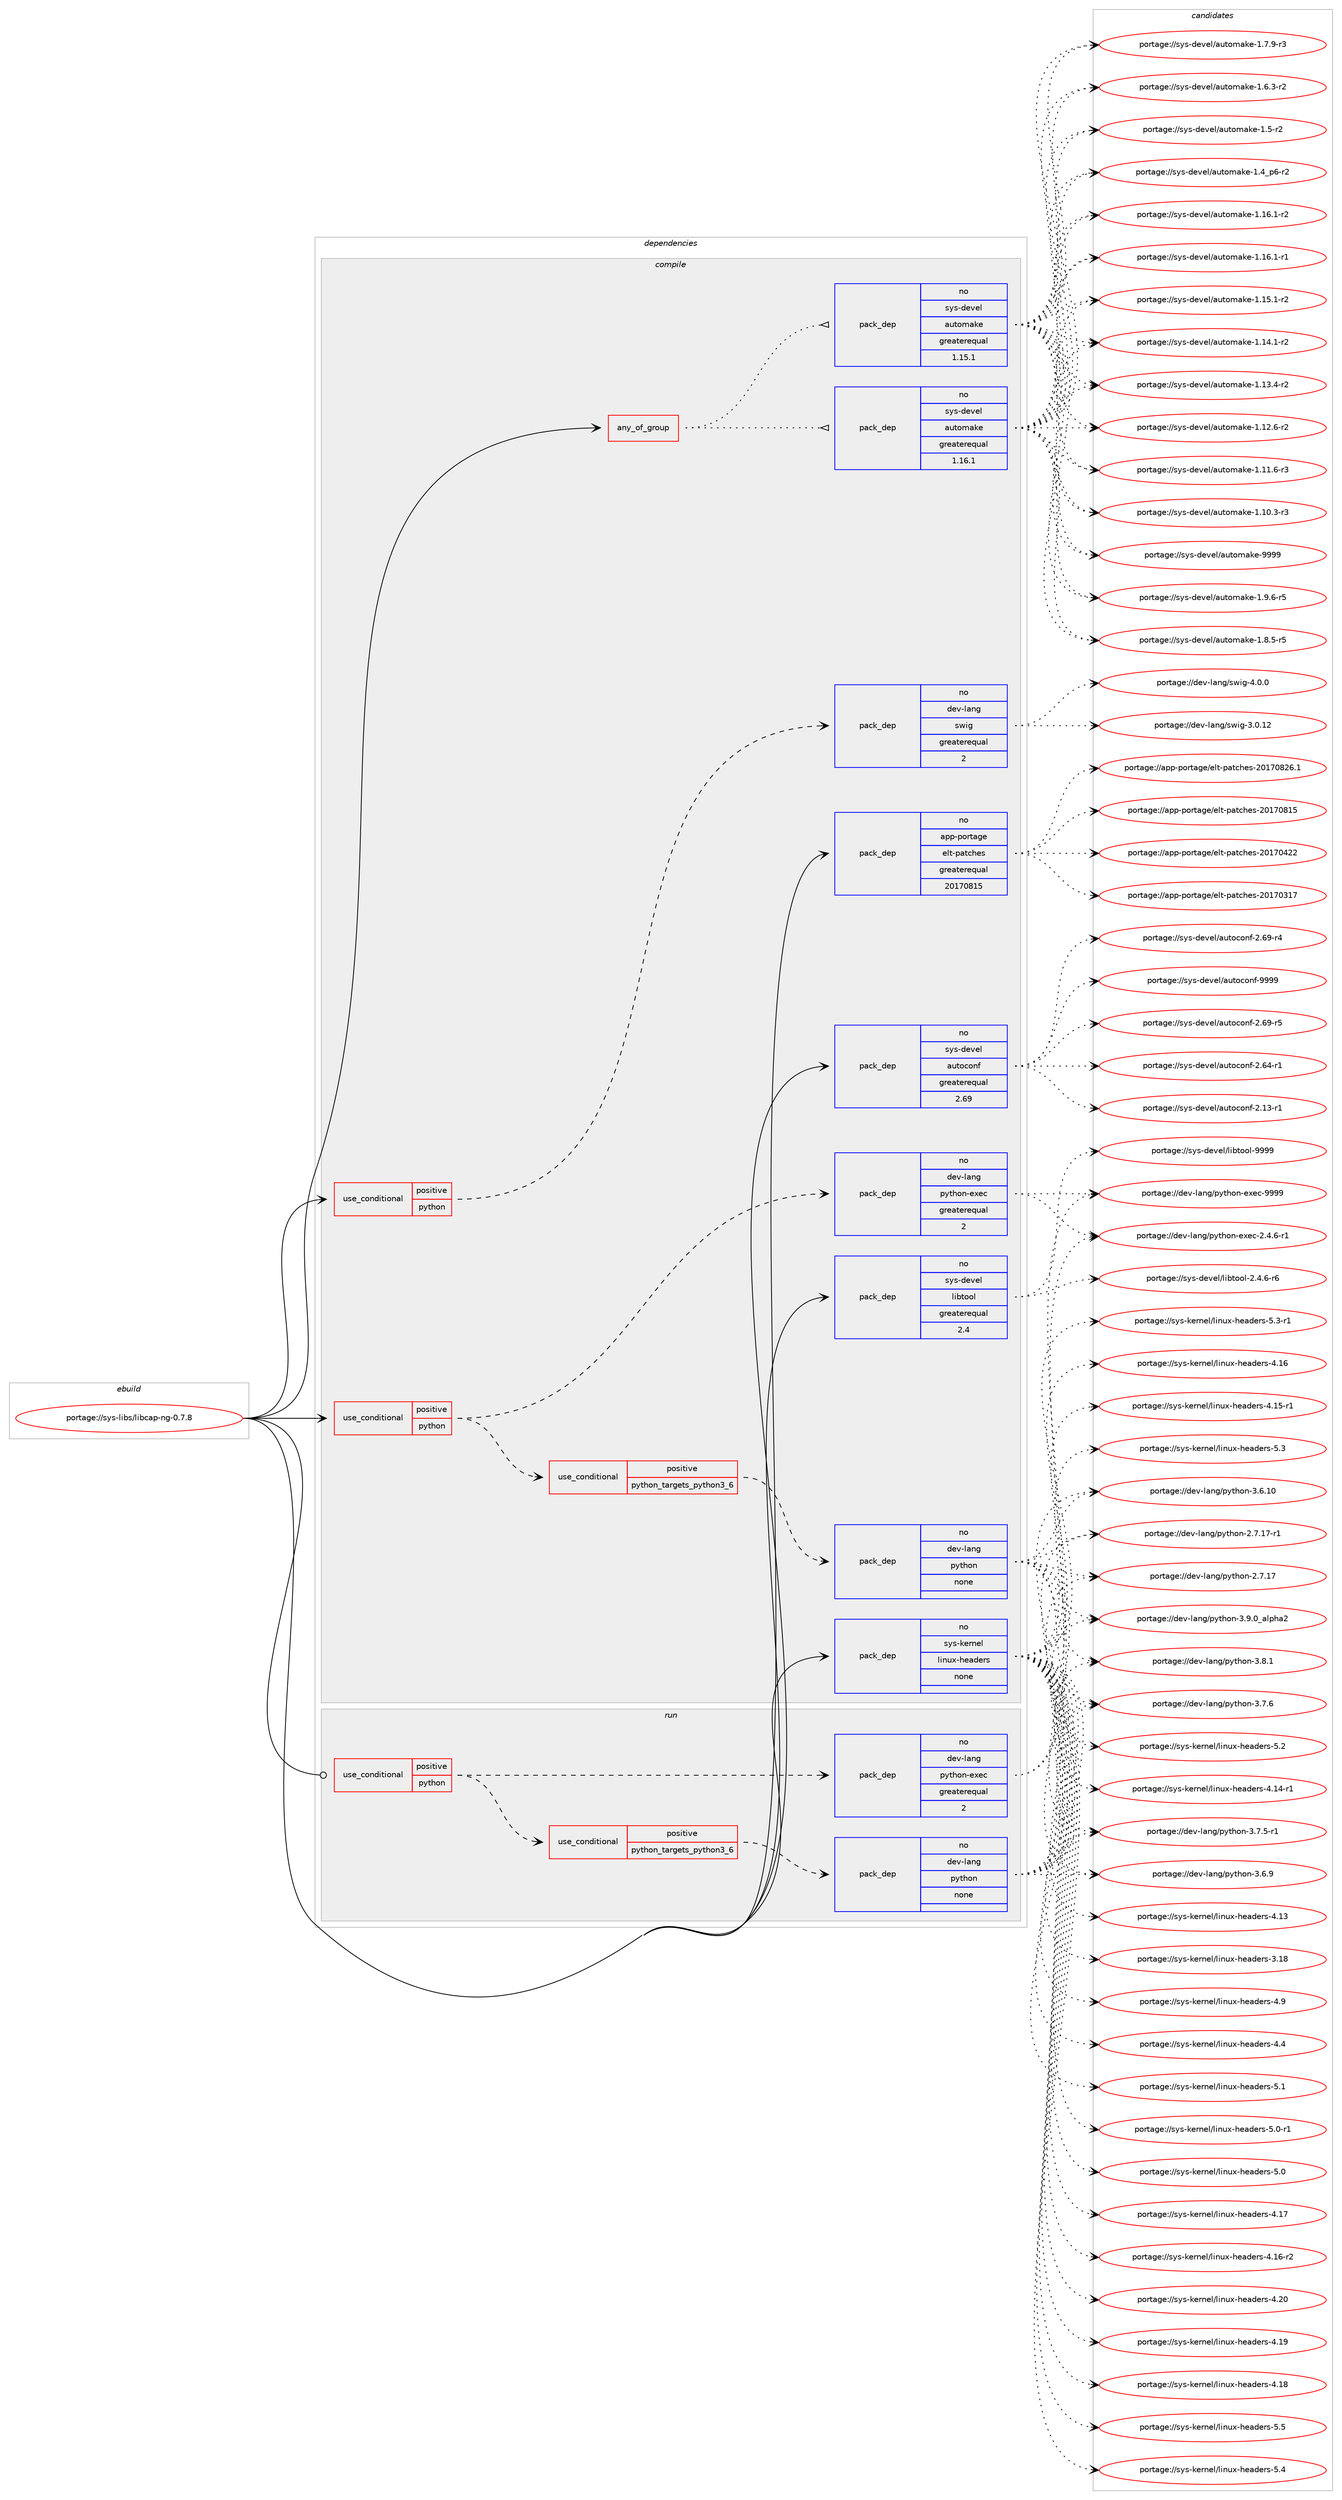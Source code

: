 digraph prolog {

# *************
# Graph options
# *************

newrank=true;
concentrate=true;
compound=true;
graph [rankdir=LR,fontname=Helvetica,fontsize=10,ranksep=1.5];#, ranksep=2.5, nodesep=0.2];
edge  [arrowhead=vee];
node  [fontname=Helvetica,fontsize=10];

# **********
# The ebuild
# **********

subgraph cluster_leftcol {
color=gray;
rank=same;
label=<<i>ebuild</i>>;
id [label="portage://sys-libs/libcap-ng-0.7.8", color=red, width=4, href="../sys-libs/libcap-ng-0.7.8.svg"];
}

# ****************
# The dependencies
# ****************

subgraph cluster_midcol {
color=gray;
label=<<i>dependencies</i>>;
subgraph cluster_compile {
fillcolor="#eeeeee";
style=filled;
label=<<i>compile</i>>;
subgraph any897 {
dependency40686 [label=<<TABLE BORDER="0" CELLBORDER="1" CELLSPACING="0" CELLPADDING="4"><TR><TD CELLPADDING="10">any_of_group</TD></TR></TABLE>>, shape=none, color=red];subgraph pack32056 {
dependency40687 [label=<<TABLE BORDER="0" CELLBORDER="1" CELLSPACING="0" CELLPADDING="4" WIDTH="220"><TR><TD ROWSPAN="6" CELLPADDING="30">pack_dep</TD></TR><TR><TD WIDTH="110">no</TD></TR><TR><TD>sys-devel</TD></TR><TR><TD>automake</TD></TR><TR><TD>greaterequal</TD></TR><TR><TD>1.16.1</TD></TR></TABLE>>, shape=none, color=blue];
}
dependency40686:e -> dependency40687:w [weight=20,style="dotted",arrowhead="oinv"];
subgraph pack32057 {
dependency40688 [label=<<TABLE BORDER="0" CELLBORDER="1" CELLSPACING="0" CELLPADDING="4" WIDTH="220"><TR><TD ROWSPAN="6" CELLPADDING="30">pack_dep</TD></TR><TR><TD WIDTH="110">no</TD></TR><TR><TD>sys-devel</TD></TR><TR><TD>automake</TD></TR><TR><TD>greaterequal</TD></TR><TR><TD>1.15.1</TD></TR></TABLE>>, shape=none, color=blue];
}
dependency40686:e -> dependency40688:w [weight=20,style="dotted",arrowhead="oinv"];
}
id:e -> dependency40686:w [weight=20,style="solid",arrowhead="vee"];
subgraph cond7677 {
dependency40689 [label=<<TABLE BORDER="0" CELLBORDER="1" CELLSPACING="0" CELLPADDING="4"><TR><TD ROWSPAN="3" CELLPADDING="10">use_conditional</TD></TR><TR><TD>positive</TD></TR><TR><TD>python</TD></TR></TABLE>>, shape=none, color=red];
subgraph cond7678 {
dependency40690 [label=<<TABLE BORDER="0" CELLBORDER="1" CELLSPACING="0" CELLPADDING="4"><TR><TD ROWSPAN="3" CELLPADDING="10">use_conditional</TD></TR><TR><TD>positive</TD></TR><TR><TD>python_targets_python3_6</TD></TR></TABLE>>, shape=none, color=red];
subgraph pack32058 {
dependency40691 [label=<<TABLE BORDER="0" CELLBORDER="1" CELLSPACING="0" CELLPADDING="4" WIDTH="220"><TR><TD ROWSPAN="6" CELLPADDING="30">pack_dep</TD></TR><TR><TD WIDTH="110">no</TD></TR><TR><TD>dev-lang</TD></TR><TR><TD>python</TD></TR><TR><TD>none</TD></TR><TR><TD></TD></TR></TABLE>>, shape=none, color=blue];
}
dependency40690:e -> dependency40691:w [weight=20,style="dashed",arrowhead="vee"];
}
dependency40689:e -> dependency40690:w [weight=20,style="dashed",arrowhead="vee"];
subgraph pack32059 {
dependency40692 [label=<<TABLE BORDER="0" CELLBORDER="1" CELLSPACING="0" CELLPADDING="4" WIDTH="220"><TR><TD ROWSPAN="6" CELLPADDING="30">pack_dep</TD></TR><TR><TD WIDTH="110">no</TD></TR><TR><TD>dev-lang</TD></TR><TR><TD>python-exec</TD></TR><TR><TD>greaterequal</TD></TR><TR><TD>2</TD></TR></TABLE>>, shape=none, color=blue];
}
dependency40689:e -> dependency40692:w [weight=20,style="dashed",arrowhead="vee"];
}
id:e -> dependency40689:w [weight=20,style="solid",arrowhead="vee"];
subgraph cond7679 {
dependency40693 [label=<<TABLE BORDER="0" CELLBORDER="1" CELLSPACING="0" CELLPADDING="4"><TR><TD ROWSPAN="3" CELLPADDING="10">use_conditional</TD></TR><TR><TD>positive</TD></TR><TR><TD>python</TD></TR></TABLE>>, shape=none, color=red];
subgraph pack32060 {
dependency40694 [label=<<TABLE BORDER="0" CELLBORDER="1" CELLSPACING="0" CELLPADDING="4" WIDTH="220"><TR><TD ROWSPAN="6" CELLPADDING="30">pack_dep</TD></TR><TR><TD WIDTH="110">no</TD></TR><TR><TD>dev-lang</TD></TR><TR><TD>swig</TD></TR><TR><TD>greaterequal</TD></TR><TR><TD>2</TD></TR></TABLE>>, shape=none, color=blue];
}
dependency40693:e -> dependency40694:w [weight=20,style="dashed",arrowhead="vee"];
}
id:e -> dependency40693:w [weight=20,style="solid",arrowhead="vee"];
subgraph pack32061 {
dependency40695 [label=<<TABLE BORDER="0" CELLBORDER="1" CELLSPACING="0" CELLPADDING="4" WIDTH="220"><TR><TD ROWSPAN="6" CELLPADDING="30">pack_dep</TD></TR><TR><TD WIDTH="110">no</TD></TR><TR><TD>app-portage</TD></TR><TR><TD>elt-patches</TD></TR><TR><TD>greaterequal</TD></TR><TR><TD>20170815</TD></TR></TABLE>>, shape=none, color=blue];
}
id:e -> dependency40695:w [weight=20,style="solid",arrowhead="vee"];
subgraph pack32062 {
dependency40696 [label=<<TABLE BORDER="0" CELLBORDER="1" CELLSPACING="0" CELLPADDING="4" WIDTH="220"><TR><TD ROWSPAN="6" CELLPADDING="30">pack_dep</TD></TR><TR><TD WIDTH="110">no</TD></TR><TR><TD>sys-devel</TD></TR><TR><TD>autoconf</TD></TR><TR><TD>greaterequal</TD></TR><TR><TD>2.69</TD></TR></TABLE>>, shape=none, color=blue];
}
id:e -> dependency40696:w [weight=20,style="solid",arrowhead="vee"];
subgraph pack32063 {
dependency40697 [label=<<TABLE BORDER="0" CELLBORDER="1" CELLSPACING="0" CELLPADDING="4" WIDTH="220"><TR><TD ROWSPAN="6" CELLPADDING="30">pack_dep</TD></TR><TR><TD WIDTH="110">no</TD></TR><TR><TD>sys-devel</TD></TR><TR><TD>libtool</TD></TR><TR><TD>greaterequal</TD></TR><TR><TD>2.4</TD></TR></TABLE>>, shape=none, color=blue];
}
id:e -> dependency40697:w [weight=20,style="solid",arrowhead="vee"];
subgraph pack32064 {
dependency40698 [label=<<TABLE BORDER="0" CELLBORDER="1" CELLSPACING="0" CELLPADDING="4" WIDTH="220"><TR><TD ROWSPAN="6" CELLPADDING="30">pack_dep</TD></TR><TR><TD WIDTH="110">no</TD></TR><TR><TD>sys-kernel</TD></TR><TR><TD>linux-headers</TD></TR><TR><TD>none</TD></TR><TR><TD></TD></TR></TABLE>>, shape=none, color=blue];
}
id:e -> dependency40698:w [weight=20,style="solid",arrowhead="vee"];
}
subgraph cluster_compileandrun {
fillcolor="#eeeeee";
style=filled;
label=<<i>compile and run</i>>;
}
subgraph cluster_run {
fillcolor="#eeeeee";
style=filled;
label=<<i>run</i>>;
subgraph cond7680 {
dependency40699 [label=<<TABLE BORDER="0" CELLBORDER="1" CELLSPACING="0" CELLPADDING="4"><TR><TD ROWSPAN="3" CELLPADDING="10">use_conditional</TD></TR><TR><TD>positive</TD></TR><TR><TD>python</TD></TR></TABLE>>, shape=none, color=red];
subgraph cond7681 {
dependency40700 [label=<<TABLE BORDER="0" CELLBORDER="1" CELLSPACING="0" CELLPADDING="4"><TR><TD ROWSPAN="3" CELLPADDING="10">use_conditional</TD></TR><TR><TD>positive</TD></TR><TR><TD>python_targets_python3_6</TD></TR></TABLE>>, shape=none, color=red];
subgraph pack32065 {
dependency40701 [label=<<TABLE BORDER="0" CELLBORDER="1" CELLSPACING="0" CELLPADDING="4" WIDTH="220"><TR><TD ROWSPAN="6" CELLPADDING="30">pack_dep</TD></TR><TR><TD WIDTH="110">no</TD></TR><TR><TD>dev-lang</TD></TR><TR><TD>python</TD></TR><TR><TD>none</TD></TR><TR><TD></TD></TR></TABLE>>, shape=none, color=blue];
}
dependency40700:e -> dependency40701:w [weight=20,style="dashed",arrowhead="vee"];
}
dependency40699:e -> dependency40700:w [weight=20,style="dashed",arrowhead="vee"];
subgraph pack32066 {
dependency40702 [label=<<TABLE BORDER="0" CELLBORDER="1" CELLSPACING="0" CELLPADDING="4" WIDTH="220"><TR><TD ROWSPAN="6" CELLPADDING="30">pack_dep</TD></TR><TR><TD WIDTH="110">no</TD></TR><TR><TD>dev-lang</TD></TR><TR><TD>python-exec</TD></TR><TR><TD>greaterequal</TD></TR><TR><TD>2</TD></TR></TABLE>>, shape=none, color=blue];
}
dependency40699:e -> dependency40702:w [weight=20,style="dashed",arrowhead="vee"];
}
id:e -> dependency40699:w [weight=20,style="solid",arrowhead="odot"];
}
}

# **************
# The candidates
# **************

subgraph cluster_choices {
rank=same;
color=gray;
label=<<i>candidates</i>>;

subgraph choice32056 {
color=black;
nodesep=1;
choice115121115451001011181011084797117116111109971071014557575757 [label="portage://sys-devel/automake-9999", color=red, width=4,href="../sys-devel/automake-9999.svg"];
choice115121115451001011181011084797117116111109971071014549465746544511453 [label="portage://sys-devel/automake-1.9.6-r5", color=red, width=4,href="../sys-devel/automake-1.9.6-r5.svg"];
choice115121115451001011181011084797117116111109971071014549465646534511453 [label="portage://sys-devel/automake-1.8.5-r5", color=red, width=4,href="../sys-devel/automake-1.8.5-r5.svg"];
choice115121115451001011181011084797117116111109971071014549465546574511451 [label="portage://sys-devel/automake-1.7.9-r3", color=red, width=4,href="../sys-devel/automake-1.7.9-r3.svg"];
choice115121115451001011181011084797117116111109971071014549465446514511450 [label="portage://sys-devel/automake-1.6.3-r2", color=red, width=4,href="../sys-devel/automake-1.6.3-r2.svg"];
choice11512111545100101118101108479711711611110997107101454946534511450 [label="portage://sys-devel/automake-1.5-r2", color=red, width=4,href="../sys-devel/automake-1.5-r2.svg"];
choice115121115451001011181011084797117116111109971071014549465295112544511450 [label="portage://sys-devel/automake-1.4_p6-r2", color=red, width=4,href="../sys-devel/automake-1.4_p6-r2.svg"];
choice11512111545100101118101108479711711611110997107101454946495446494511450 [label="portage://sys-devel/automake-1.16.1-r2", color=red, width=4,href="../sys-devel/automake-1.16.1-r2.svg"];
choice11512111545100101118101108479711711611110997107101454946495446494511449 [label="portage://sys-devel/automake-1.16.1-r1", color=red, width=4,href="../sys-devel/automake-1.16.1-r1.svg"];
choice11512111545100101118101108479711711611110997107101454946495346494511450 [label="portage://sys-devel/automake-1.15.1-r2", color=red, width=4,href="../sys-devel/automake-1.15.1-r2.svg"];
choice11512111545100101118101108479711711611110997107101454946495246494511450 [label="portage://sys-devel/automake-1.14.1-r2", color=red, width=4,href="../sys-devel/automake-1.14.1-r2.svg"];
choice11512111545100101118101108479711711611110997107101454946495146524511450 [label="portage://sys-devel/automake-1.13.4-r2", color=red, width=4,href="../sys-devel/automake-1.13.4-r2.svg"];
choice11512111545100101118101108479711711611110997107101454946495046544511450 [label="portage://sys-devel/automake-1.12.6-r2", color=red, width=4,href="../sys-devel/automake-1.12.6-r2.svg"];
choice11512111545100101118101108479711711611110997107101454946494946544511451 [label="portage://sys-devel/automake-1.11.6-r3", color=red, width=4,href="../sys-devel/automake-1.11.6-r3.svg"];
choice11512111545100101118101108479711711611110997107101454946494846514511451 [label="portage://sys-devel/automake-1.10.3-r3", color=red, width=4,href="../sys-devel/automake-1.10.3-r3.svg"];
dependency40687:e -> choice115121115451001011181011084797117116111109971071014557575757:w [style=dotted,weight="100"];
dependency40687:e -> choice115121115451001011181011084797117116111109971071014549465746544511453:w [style=dotted,weight="100"];
dependency40687:e -> choice115121115451001011181011084797117116111109971071014549465646534511453:w [style=dotted,weight="100"];
dependency40687:e -> choice115121115451001011181011084797117116111109971071014549465546574511451:w [style=dotted,weight="100"];
dependency40687:e -> choice115121115451001011181011084797117116111109971071014549465446514511450:w [style=dotted,weight="100"];
dependency40687:e -> choice11512111545100101118101108479711711611110997107101454946534511450:w [style=dotted,weight="100"];
dependency40687:e -> choice115121115451001011181011084797117116111109971071014549465295112544511450:w [style=dotted,weight="100"];
dependency40687:e -> choice11512111545100101118101108479711711611110997107101454946495446494511450:w [style=dotted,weight="100"];
dependency40687:e -> choice11512111545100101118101108479711711611110997107101454946495446494511449:w [style=dotted,weight="100"];
dependency40687:e -> choice11512111545100101118101108479711711611110997107101454946495346494511450:w [style=dotted,weight="100"];
dependency40687:e -> choice11512111545100101118101108479711711611110997107101454946495246494511450:w [style=dotted,weight="100"];
dependency40687:e -> choice11512111545100101118101108479711711611110997107101454946495146524511450:w [style=dotted,weight="100"];
dependency40687:e -> choice11512111545100101118101108479711711611110997107101454946495046544511450:w [style=dotted,weight="100"];
dependency40687:e -> choice11512111545100101118101108479711711611110997107101454946494946544511451:w [style=dotted,weight="100"];
dependency40687:e -> choice11512111545100101118101108479711711611110997107101454946494846514511451:w [style=dotted,weight="100"];
}
subgraph choice32057 {
color=black;
nodesep=1;
choice115121115451001011181011084797117116111109971071014557575757 [label="portage://sys-devel/automake-9999", color=red, width=4,href="../sys-devel/automake-9999.svg"];
choice115121115451001011181011084797117116111109971071014549465746544511453 [label="portage://sys-devel/automake-1.9.6-r5", color=red, width=4,href="../sys-devel/automake-1.9.6-r5.svg"];
choice115121115451001011181011084797117116111109971071014549465646534511453 [label="portage://sys-devel/automake-1.8.5-r5", color=red, width=4,href="../sys-devel/automake-1.8.5-r5.svg"];
choice115121115451001011181011084797117116111109971071014549465546574511451 [label="portage://sys-devel/automake-1.7.9-r3", color=red, width=4,href="../sys-devel/automake-1.7.9-r3.svg"];
choice115121115451001011181011084797117116111109971071014549465446514511450 [label="portage://sys-devel/automake-1.6.3-r2", color=red, width=4,href="../sys-devel/automake-1.6.3-r2.svg"];
choice11512111545100101118101108479711711611110997107101454946534511450 [label="portage://sys-devel/automake-1.5-r2", color=red, width=4,href="../sys-devel/automake-1.5-r2.svg"];
choice115121115451001011181011084797117116111109971071014549465295112544511450 [label="portage://sys-devel/automake-1.4_p6-r2", color=red, width=4,href="../sys-devel/automake-1.4_p6-r2.svg"];
choice11512111545100101118101108479711711611110997107101454946495446494511450 [label="portage://sys-devel/automake-1.16.1-r2", color=red, width=4,href="../sys-devel/automake-1.16.1-r2.svg"];
choice11512111545100101118101108479711711611110997107101454946495446494511449 [label="portage://sys-devel/automake-1.16.1-r1", color=red, width=4,href="../sys-devel/automake-1.16.1-r1.svg"];
choice11512111545100101118101108479711711611110997107101454946495346494511450 [label="portage://sys-devel/automake-1.15.1-r2", color=red, width=4,href="../sys-devel/automake-1.15.1-r2.svg"];
choice11512111545100101118101108479711711611110997107101454946495246494511450 [label="portage://sys-devel/automake-1.14.1-r2", color=red, width=4,href="../sys-devel/automake-1.14.1-r2.svg"];
choice11512111545100101118101108479711711611110997107101454946495146524511450 [label="portage://sys-devel/automake-1.13.4-r2", color=red, width=4,href="../sys-devel/automake-1.13.4-r2.svg"];
choice11512111545100101118101108479711711611110997107101454946495046544511450 [label="portage://sys-devel/automake-1.12.6-r2", color=red, width=4,href="../sys-devel/automake-1.12.6-r2.svg"];
choice11512111545100101118101108479711711611110997107101454946494946544511451 [label="portage://sys-devel/automake-1.11.6-r3", color=red, width=4,href="../sys-devel/automake-1.11.6-r3.svg"];
choice11512111545100101118101108479711711611110997107101454946494846514511451 [label="portage://sys-devel/automake-1.10.3-r3", color=red, width=4,href="../sys-devel/automake-1.10.3-r3.svg"];
dependency40688:e -> choice115121115451001011181011084797117116111109971071014557575757:w [style=dotted,weight="100"];
dependency40688:e -> choice115121115451001011181011084797117116111109971071014549465746544511453:w [style=dotted,weight="100"];
dependency40688:e -> choice115121115451001011181011084797117116111109971071014549465646534511453:w [style=dotted,weight="100"];
dependency40688:e -> choice115121115451001011181011084797117116111109971071014549465546574511451:w [style=dotted,weight="100"];
dependency40688:e -> choice115121115451001011181011084797117116111109971071014549465446514511450:w [style=dotted,weight="100"];
dependency40688:e -> choice11512111545100101118101108479711711611110997107101454946534511450:w [style=dotted,weight="100"];
dependency40688:e -> choice115121115451001011181011084797117116111109971071014549465295112544511450:w [style=dotted,weight="100"];
dependency40688:e -> choice11512111545100101118101108479711711611110997107101454946495446494511450:w [style=dotted,weight="100"];
dependency40688:e -> choice11512111545100101118101108479711711611110997107101454946495446494511449:w [style=dotted,weight="100"];
dependency40688:e -> choice11512111545100101118101108479711711611110997107101454946495346494511450:w [style=dotted,weight="100"];
dependency40688:e -> choice11512111545100101118101108479711711611110997107101454946495246494511450:w [style=dotted,weight="100"];
dependency40688:e -> choice11512111545100101118101108479711711611110997107101454946495146524511450:w [style=dotted,weight="100"];
dependency40688:e -> choice11512111545100101118101108479711711611110997107101454946495046544511450:w [style=dotted,weight="100"];
dependency40688:e -> choice11512111545100101118101108479711711611110997107101454946494946544511451:w [style=dotted,weight="100"];
dependency40688:e -> choice11512111545100101118101108479711711611110997107101454946494846514511451:w [style=dotted,weight="100"];
}
subgraph choice32058 {
color=black;
nodesep=1;
choice10010111845108971101034711212111610411111045514657464895971081121049750 [label="portage://dev-lang/python-3.9.0_alpha2", color=red, width=4,href="../dev-lang/python-3.9.0_alpha2.svg"];
choice100101118451089711010347112121116104111110455146564649 [label="portage://dev-lang/python-3.8.1", color=red, width=4,href="../dev-lang/python-3.8.1.svg"];
choice100101118451089711010347112121116104111110455146554654 [label="portage://dev-lang/python-3.7.6", color=red, width=4,href="../dev-lang/python-3.7.6.svg"];
choice1001011184510897110103471121211161041111104551465546534511449 [label="portage://dev-lang/python-3.7.5-r1", color=red, width=4,href="../dev-lang/python-3.7.5-r1.svg"];
choice100101118451089711010347112121116104111110455146544657 [label="portage://dev-lang/python-3.6.9", color=red, width=4,href="../dev-lang/python-3.6.9.svg"];
choice10010111845108971101034711212111610411111045514654464948 [label="portage://dev-lang/python-3.6.10", color=red, width=4,href="../dev-lang/python-3.6.10.svg"];
choice100101118451089711010347112121116104111110455046554649554511449 [label="portage://dev-lang/python-2.7.17-r1", color=red, width=4,href="../dev-lang/python-2.7.17-r1.svg"];
choice10010111845108971101034711212111610411111045504655464955 [label="portage://dev-lang/python-2.7.17", color=red, width=4,href="../dev-lang/python-2.7.17.svg"];
dependency40691:e -> choice10010111845108971101034711212111610411111045514657464895971081121049750:w [style=dotted,weight="100"];
dependency40691:e -> choice100101118451089711010347112121116104111110455146564649:w [style=dotted,weight="100"];
dependency40691:e -> choice100101118451089711010347112121116104111110455146554654:w [style=dotted,weight="100"];
dependency40691:e -> choice1001011184510897110103471121211161041111104551465546534511449:w [style=dotted,weight="100"];
dependency40691:e -> choice100101118451089711010347112121116104111110455146544657:w [style=dotted,weight="100"];
dependency40691:e -> choice10010111845108971101034711212111610411111045514654464948:w [style=dotted,weight="100"];
dependency40691:e -> choice100101118451089711010347112121116104111110455046554649554511449:w [style=dotted,weight="100"];
dependency40691:e -> choice10010111845108971101034711212111610411111045504655464955:w [style=dotted,weight="100"];
}
subgraph choice32059 {
color=black;
nodesep=1;
choice10010111845108971101034711212111610411111045101120101994557575757 [label="portage://dev-lang/python-exec-9999", color=red, width=4,href="../dev-lang/python-exec-9999.svg"];
choice10010111845108971101034711212111610411111045101120101994550465246544511449 [label="portage://dev-lang/python-exec-2.4.6-r1", color=red, width=4,href="../dev-lang/python-exec-2.4.6-r1.svg"];
dependency40692:e -> choice10010111845108971101034711212111610411111045101120101994557575757:w [style=dotted,weight="100"];
dependency40692:e -> choice10010111845108971101034711212111610411111045101120101994550465246544511449:w [style=dotted,weight="100"];
}
subgraph choice32060 {
color=black;
nodesep=1;
choice100101118451089711010347115119105103455246484648 [label="portage://dev-lang/swig-4.0.0", color=red, width=4,href="../dev-lang/swig-4.0.0.svg"];
choice10010111845108971101034711511910510345514648464950 [label="portage://dev-lang/swig-3.0.12", color=red, width=4,href="../dev-lang/swig-3.0.12.svg"];
dependency40694:e -> choice100101118451089711010347115119105103455246484648:w [style=dotted,weight="100"];
dependency40694:e -> choice10010111845108971101034711511910510345514648464950:w [style=dotted,weight="100"];
}
subgraph choice32061 {
color=black;
nodesep=1;
choice971121124511211111411697103101471011081164511297116991041011154550484955485650544649 [label="portage://app-portage/elt-patches-20170826.1", color=red, width=4,href="../app-portage/elt-patches-20170826.1.svg"];
choice97112112451121111141169710310147101108116451129711699104101115455048495548564953 [label="portage://app-portage/elt-patches-20170815", color=red, width=4,href="../app-portage/elt-patches-20170815.svg"];
choice97112112451121111141169710310147101108116451129711699104101115455048495548525050 [label="portage://app-portage/elt-patches-20170422", color=red, width=4,href="../app-portage/elt-patches-20170422.svg"];
choice97112112451121111141169710310147101108116451129711699104101115455048495548514955 [label="portage://app-portage/elt-patches-20170317", color=red, width=4,href="../app-portage/elt-patches-20170317.svg"];
dependency40695:e -> choice971121124511211111411697103101471011081164511297116991041011154550484955485650544649:w [style=dotted,weight="100"];
dependency40695:e -> choice97112112451121111141169710310147101108116451129711699104101115455048495548564953:w [style=dotted,weight="100"];
dependency40695:e -> choice97112112451121111141169710310147101108116451129711699104101115455048495548525050:w [style=dotted,weight="100"];
dependency40695:e -> choice97112112451121111141169710310147101108116451129711699104101115455048495548514955:w [style=dotted,weight="100"];
}
subgraph choice32062 {
color=black;
nodesep=1;
choice115121115451001011181011084797117116111991111101024557575757 [label="portage://sys-devel/autoconf-9999", color=red, width=4,href="../sys-devel/autoconf-9999.svg"];
choice1151211154510010111810110847971171161119911111010245504654574511453 [label="portage://sys-devel/autoconf-2.69-r5", color=red, width=4,href="../sys-devel/autoconf-2.69-r5.svg"];
choice1151211154510010111810110847971171161119911111010245504654574511452 [label="portage://sys-devel/autoconf-2.69-r4", color=red, width=4,href="../sys-devel/autoconf-2.69-r4.svg"];
choice1151211154510010111810110847971171161119911111010245504654524511449 [label="portage://sys-devel/autoconf-2.64-r1", color=red, width=4,href="../sys-devel/autoconf-2.64-r1.svg"];
choice1151211154510010111810110847971171161119911111010245504649514511449 [label="portage://sys-devel/autoconf-2.13-r1", color=red, width=4,href="../sys-devel/autoconf-2.13-r1.svg"];
dependency40696:e -> choice115121115451001011181011084797117116111991111101024557575757:w [style=dotted,weight="100"];
dependency40696:e -> choice1151211154510010111810110847971171161119911111010245504654574511453:w [style=dotted,weight="100"];
dependency40696:e -> choice1151211154510010111810110847971171161119911111010245504654574511452:w [style=dotted,weight="100"];
dependency40696:e -> choice1151211154510010111810110847971171161119911111010245504654524511449:w [style=dotted,weight="100"];
dependency40696:e -> choice1151211154510010111810110847971171161119911111010245504649514511449:w [style=dotted,weight="100"];
}
subgraph choice32063 {
color=black;
nodesep=1;
choice1151211154510010111810110847108105981161111111084557575757 [label="portage://sys-devel/libtool-9999", color=red, width=4,href="../sys-devel/libtool-9999.svg"];
choice1151211154510010111810110847108105981161111111084550465246544511454 [label="portage://sys-devel/libtool-2.4.6-r6", color=red, width=4,href="../sys-devel/libtool-2.4.6-r6.svg"];
dependency40697:e -> choice1151211154510010111810110847108105981161111111084557575757:w [style=dotted,weight="100"];
dependency40697:e -> choice1151211154510010111810110847108105981161111111084550465246544511454:w [style=dotted,weight="100"];
}
subgraph choice32064 {
color=black;
nodesep=1;
choice1151211154510710111411010110847108105110117120451041019710010111411545534653 [label="portage://sys-kernel/linux-headers-5.5", color=red, width=4,href="../sys-kernel/linux-headers-5.5.svg"];
choice1151211154510710111411010110847108105110117120451041019710010111411545534652 [label="portage://sys-kernel/linux-headers-5.4", color=red, width=4,href="../sys-kernel/linux-headers-5.4.svg"];
choice11512111545107101114110101108471081051101171204510410197100101114115455346514511449 [label="portage://sys-kernel/linux-headers-5.3-r1", color=red, width=4,href="../sys-kernel/linux-headers-5.3-r1.svg"];
choice1151211154510710111411010110847108105110117120451041019710010111411545534651 [label="portage://sys-kernel/linux-headers-5.3", color=red, width=4,href="../sys-kernel/linux-headers-5.3.svg"];
choice1151211154510710111411010110847108105110117120451041019710010111411545534650 [label="portage://sys-kernel/linux-headers-5.2", color=red, width=4,href="../sys-kernel/linux-headers-5.2.svg"];
choice1151211154510710111411010110847108105110117120451041019710010111411545534649 [label="portage://sys-kernel/linux-headers-5.1", color=red, width=4,href="../sys-kernel/linux-headers-5.1.svg"];
choice11512111545107101114110101108471081051101171204510410197100101114115455346484511449 [label="portage://sys-kernel/linux-headers-5.0-r1", color=red, width=4,href="../sys-kernel/linux-headers-5.0-r1.svg"];
choice1151211154510710111411010110847108105110117120451041019710010111411545534648 [label="portage://sys-kernel/linux-headers-5.0", color=red, width=4,href="../sys-kernel/linux-headers-5.0.svg"];
choice1151211154510710111411010110847108105110117120451041019710010111411545524657 [label="portage://sys-kernel/linux-headers-4.9", color=red, width=4,href="../sys-kernel/linux-headers-4.9.svg"];
choice1151211154510710111411010110847108105110117120451041019710010111411545524652 [label="portage://sys-kernel/linux-headers-4.4", color=red, width=4,href="../sys-kernel/linux-headers-4.4.svg"];
choice115121115451071011141101011084710810511011712045104101971001011141154552465048 [label="portage://sys-kernel/linux-headers-4.20", color=red, width=4,href="../sys-kernel/linux-headers-4.20.svg"];
choice115121115451071011141101011084710810511011712045104101971001011141154552464957 [label="portage://sys-kernel/linux-headers-4.19", color=red, width=4,href="../sys-kernel/linux-headers-4.19.svg"];
choice115121115451071011141101011084710810511011712045104101971001011141154552464956 [label="portage://sys-kernel/linux-headers-4.18", color=red, width=4,href="../sys-kernel/linux-headers-4.18.svg"];
choice115121115451071011141101011084710810511011712045104101971001011141154552464955 [label="portage://sys-kernel/linux-headers-4.17", color=red, width=4,href="../sys-kernel/linux-headers-4.17.svg"];
choice1151211154510710111411010110847108105110117120451041019710010111411545524649544511450 [label="portage://sys-kernel/linux-headers-4.16-r2", color=red, width=4,href="../sys-kernel/linux-headers-4.16-r2.svg"];
choice115121115451071011141101011084710810511011712045104101971001011141154552464954 [label="portage://sys-kernel/linux-headers-4.16", color=red, width=4,href="../sys-kernel/linux-headers-4.16.svg"];
choice1151211154510710111411010110847108105110117120451041019710010111411545524649534511449 [label="portage://sys-kernel/linux-headers-4.15-r1", color=red, width=4,href="../sys-kernel/linux-headers-4.15-r1.svg"];
choice1151211154510710111411010110847108105110117120451041019710010111411545524649524511449 [label="portage://sys-kernel/linux-headers-4.14-r1", color=red, width=4,href="../sys-kernel/linux-headers-4.14-r1.svg"];
choice115121115451071011141101011084710810511011712045104101971001011141154552464951 [label="portage://sys-kernel/linux-headers-4.13", color=red, width=4,href="../sys-kernel/linux-headers-4.13.svg"];
choice115121115451071011141101011084710810511011712045104101971001011141154551464956 [label="portage://sys-kernel/linux-headers-3.18", color=red, width=4,href="../sys-kernel/linux-headers-3.18.svg"];
dependency40698:e -> choice1151211154510710111411010110847108105110117120451041019710010111411545534653:w [style=dotted,weight="100"];
dependency40698:e -> choice1151211154510710111411010110847108105110117120451041019710010111411545534652:w [style=dotted,weight="100"];
dependency40698:e -> choice11512111545107101114110101108471081051101171204510410197100101114115455346514511449:w [style=dotted,weight="100"];
dependency40698:e -> choice1151211154510710111411010110847108105110117120451041019710010111411545534651:w [style=dotted,weight="100"];
dependency40698:e -> choice1151211154510710111411010110847108105110117120451041019710010111411545534650:w [style=dotted,weight="100"];
dependency40698:e -> choice1151211154510710111411010110847108105110117120451041019710010111411545534649:w [style=dotted,weight="100"];
dependency40698:e -> choice11512111545107101114110101108471081051101171204510410197100101114115455346484511449:w [style=dotted,weight="100"];
dependency40698:e -> choice1151211154510710111411010110847108105110117120451041019710010111411545534648:w [style=dotted,weight="100"];
dependency40698:e -> choice1151211154510710111411010110847108105110117120451041019710010111411545524657:w [style=dotted,weight="100"];
dependency40698:e -> choice1151211154510710111411010110847108105110117120451041019710010111411545524652:w [style=dotted,weight="100"];
dependency40698:e -> choice115121115451071011141101011084710810511011712045104101971001011141154552465048:w [style=dotted,weight="100"];
dependency40698:e -> choice115121115451071011141101011084710810511011712045104101971001011141154552464957:w [style=dotted,weight="100"];
dependency40698:e -> choice115121115451071011141101011084710810511011712045104101971001011141154552464956:w [style=dotted,weight="100"];
dependency40698:e -> choice115121115451071011141101011084710810511011712045104101971001011141154552464955:w [style=dotted,weight="100"];
dependency40698:e -> choice1151211154510710111411010110847108105110117120451041019710010111411545524649544511450:w [style=dotted,weight="100"];
dependency40698:e -> choice115121115451071011141101011084710810511011712045104101971001011141154552464954:w [style=dotted,weight="100"];
dependency40698:e -> choice1151211154510710111411010110847108105110117120451041019710010111411545524649534511449:w [style=dotted,weight="100"];
dependency40698:e -> choice1151211154510710111411010110847108105110117120451041019710010111411545524649524511449:w [style=dotted,weight="100"];
dependency40698:e -> choice115121115451071011141101011084710810511011712045104101971001011141154552464951:w [style=dotted,weight="100"];
dependency40698:e -> choice115121115451071011141101011084710810511011712045104101971001011141154551464956:w [style=dotted,weight="100"];
}
subgraph choice32065 {
color=black;
nodesep=1;
choice10010111845108971101034711212111610411111045514657464895971081121049750 [label="portage://dev-lang/python-3.9.0_alpha2", color=red, width=4,href="../dev-lang/python-3.9.0_alpha2.svg"];
choice100101118451089711010347112121116104111110455146564649 [label="portage://dev-lang/python-3.8.1", color=red, width=4,href="../dev-lang/python-3.8.1.svg"];
choice100101118451089711010347112121116104111110455146554654 [label="portage://dev-lang/python-3.7.6", color=red, width=4,href="../dev-lang/python-3.7.6.svg"];
choice1001011184510897110103471121211161041111104551465546534511449 [label="portage://dev-lang/python-3.7.5-r1", color=red, width=4,href="../dev-lang/python-3.7.5-r1.svg"];
choice100101118451089711010347112121116104111110455146544657 [label="portage://dev-lang/python-3.6.9", color=red, width=4,href="../dev-lang/python-3.6.9.svg"];
choice10010111845108971101034711212111610411111045514654464948 [label="portage://dev-lang/python-3.6.10", color=red, width=4,href="../dev-lang/python-3.6.10.svg"];
choice100101118451089711010347112121116104111110455046554649554511449 [label="portage://dev-lang/python-2.7.17-r1", color=red, width=4,href="../dev-lang/python-2.7.17-r1.svg"];
choice10010111845108971101034711212111610411111045504655464955 [label="portage://dev-lang/python-2.7.17", color=red, width=4,href="../dev-lang/python-2.7.17.svg"];
dependency40701:e -> choice10010111845108971101034711212111610411111045514657464895971081121049750:w [style=dotted,weight="100"];
dependency40701:e -> choice100101118451089711010347112121116104111110455146564649:w [style=dotted,weight="100"];
dependency40701:e -> choice100101118451089711010347112121116104111110455146554654:w [style=dotted,weight="100"];
dependency40701:e -> choice1001011184510897110103471121211161041111104551465546534511449:w [style=dotted,weight="100"];
dependency40701:e -> choice100101118451089711010347112121116104111110455146544657:w [style=dotted,weight="100"];
dependency40701:e -> choice10010111845108971101034711212111610411111045514654464948:w [style=dotted,weight="100"];
dependency40701:e -> choice100101118451089711010347112121116104111110455046554649554511449:w [style=dotted,weight="100"];
dependency40701:e -> choice10010111845108971101034711212111610411111045504655464955:w [style=dotted,weight="100"];
}
subgraph choice32066 {
color=black;
nodesep=1;
choice10010111845108971101034711212111610411111045101120101994557575757 [label="portage://dev-lang/python-exec-9999", color=red, width=4,href="../dev-lang/python-exec-9999.svg"];
choice10010111845108971101034711212111610411111045101120101994550465246544511449 [label="portage://dev-lang/python-exec-2.4.6-r1", color=red, width=4,href="../dev-lang/python-exec-2.4.6-r1.svg"];
dependency40702:e -> choice10010111845108971101034711212111610411111045101120101994557575757:w [style=dotted,weight="100"];
dependency40702:e -> choice10010111845108971101034711212111610411111045101120101994550465246544511449:w [style=dotted,weight="100"];
}
}

}
